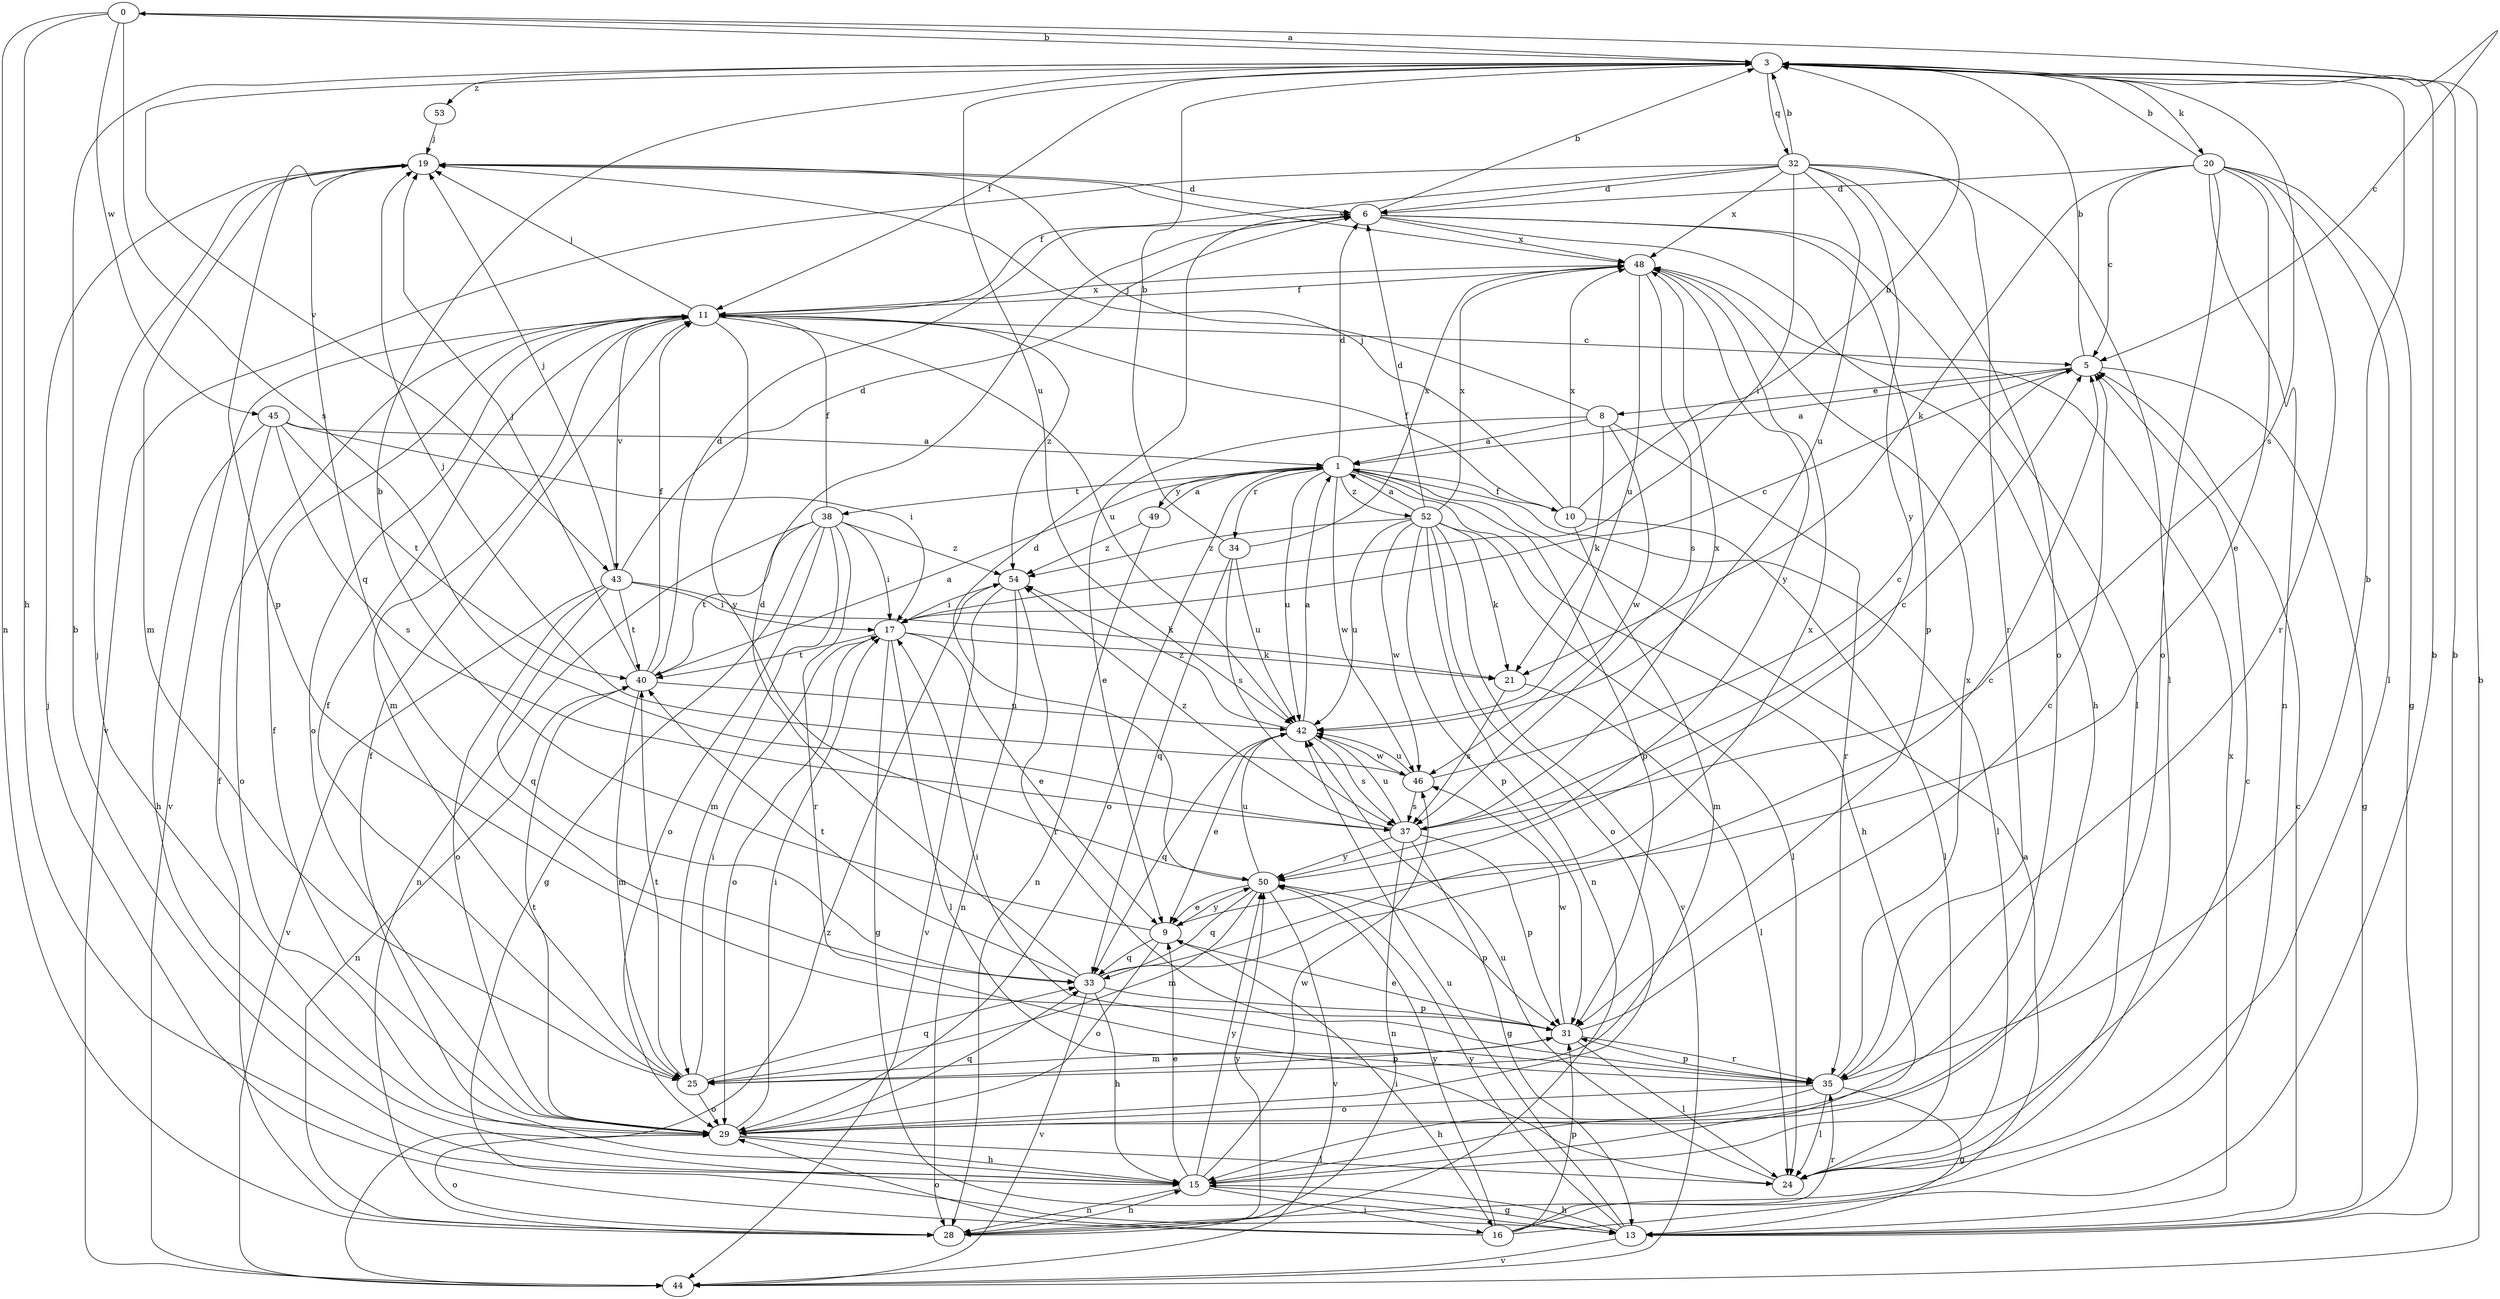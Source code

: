 strict digraph  {
0;
1;
3;
5;
6;
8;
9;
10;
11;
13;
15;
16;
17;
19;
20;
21;
24;
25;
28;
29;
31;
32;
33;
34;
35;
37;
38;
40;
42;
43;
44;
45;
46;
48;
49;
50;
52;
53;
54;
0 -> 3  [label=b];
0 -> 5  [label=c];
0 -> 15  [label=h];
0 -> 28  [label=n];
0 -> 37  [label=s];
0 -> 45  [label=w];
1 -> 6  [label=d];
1 -> 10  [label=f];
1 -> 15  [label=h];
1 -> 24  [label=l];
1 -> 29  [label=o];
1 -> 31  [label=p];
1 -> 34  [label=r];
1 -> 38  [label=t];
1 -> 42  [label=u];
1 -> 46  [label=w];
1 -> 49  [label=y];
1 -> 52  [label=z];
3 -> 0  [label=a];
3 -> 11  [label=f];
3 -> 20  [label=k];
3 -> 32  [label=q];
3 -> 37  [label=s];
3 -> 42  [label=u];
3 -> 43  [label=v];
3 -> 53  [label=z];
5 -> 1  [label=a];
5 -> 3  [label=b];
5 -> 8  [label=e];
5 -> 13  [label=g];
6 -> 3  [label=b];
6 -> 15  [label=h];
6 -> 24  [label=l];
6 -> 31  [label=p];
6 -> 48  [label=x];
8 -> 1  [label=a];
8 -> 9  [label=e];
8 -> 19  [label=j];
8 -> 21  [label=k];
8 -> 35  [label=r];
8 -> 46  [label=w];
9 -> 3  [label=b];
9 -> 16  [label=i];
9 -> 29  [label=o];
9 -> 33  [label=q];
9 -> 50  [label=y];
10 -> 3  [label=b];
10 -> 11  [label=f];
10 -> 19  [label=j];
10 -> 24  [label=l];
10 -> 25  [label=m];
10 -> 48  [label=x];
11 -> 5  [label=c];
11 -> 19  [label=j];
11 -> 25  [label=m];
11 -> 29  [label=o];
11 -> 42  [label=u];
11 -> 43  [label=v];
11 -> 44  [label=v];
11 -> 48  [label=x];
11 -> 50  [label=y];
11 -> 54  [label=z];
13 -> 3  [label=b];
13 -> 5  [label=c];
13 -> 15  [label=h];
13 -> 42  [label=u];
13 -> 44  [label=v];
13 -> 48  [label=x];
13 -> 50  [label=y];
15 -> 3  [label=b];
15 -> 5  [label=c];
15 -> 9  [label=e];
15 -> 11  [label=f];
15 -> 13  [label=g];
15 -> 16  [label=i];
15 -> 28  [label=n];
15 -> 46  [label=w];
15 -> 50  [label=y];
16 -> 1  [label=a];
16 -> 3  [label=b];
16 -> 19  [label=j];
16 -> 29  [label=o];
16 -> 31  [label=p];
16 -> 35  [label=r];
16 -> 50  [label=y];
17 -> 5  [label=c];
17 -> 9  [label=e];
17 -> 13  [label=g];
17 -> 21  [label=k];
17 -> 24  [label=l];
17 -> 29  [label=o];
17 -> 40  [label=t];
19 -> 6  [label=d];
19 -> 25  [label=m];
19 -> 31  [label=p];
19 -> 33  [label=q];
19 -> 48  [label=x];
20 -> 3  [label=b];
20 -> 5  [label=c];
20 -> 6  [label=d];
20 -> 9  [label=e];
20 -> 13  [label=g];
20 -> 21  [label=k];
20 -> 24  [label=l];
20 -> 28  [label=n];
20 -> 29  [label=o];
20 -> 35  [label=r];
21 -> 24  [label=l];
21 -> 37  [label=s];
24 -> 42  [label=u];
25 -> 11  [label=f];
25 -> 17  [label=i];
25 -> 29  [label=o];
25 -> 31  [label=p];
25 -> 33  [label=q];
25 -> 40  [label=t];
28 -> 11  [label=f];
28 -> 15  [label=h];
28 -> 29  [label=o];
28 -> 50  [label=y];
29 -> 11  [label=f];
29 -> 15  [label=h];
29 -> 17  [label=i];
29 -> 19  [label=j];
29 -> 24  [label=l];
29 -> 33  [label=q];
29 -> 40  [label=t];
31 -> 5  [label=c];
31 -> 9  [label=e];
31 -> 24  [label=l];
31 -> 25  [label=m];
31 -> 35  [label=r];
31 -> 46  [label=w];
32 -> 3  [label=b];
32 -> 6  [label=d];
32 -> 11  [label=f];
32 -> 17  [label=i];
32 -> 24  [label=l];
32 -> 29  [label=o];
32 -> 35  [label=r];
32 -> 42  [label=u];
32 -> 44  [label=v];
32 -> 48  [label=x];
32 -> 50  [label=y];
33 -> 5  [label=c];
33 -> 6  [label=d];
33 -> 15  [label=h];
33 -> 31  [label=p];
33 -> 40  [label=t];
33 -> 44  [label=v];
33 -> 48  [label=x];
34 -> 3  [label=b];
34 -> 33  [label=q];
34 -> 37  [label=s];
34 -> 42  [label=u];
34 -> 48  [label=x];
35 -> 3  [label=b];
35 -> 13  [label=g];
35 -> 15  [label=h];
35 -> 17  [label=i];
35 -> 24  [label=l];
35 -> 29  [label=o];
35 -> 31  [label=p];
35 -> 48  [label=x];
37 -> 5  [label=c];
37 -> 13  [label=g];
37 -> 28  [label=n];
37 -> 31  [label=p];
37 -> 42  [label=u];
37 -> 48  [label=x];
37 -> 50  [label=y];
37 -> 54  [label=z];
38 -> 11  [label=f];
38 -> 13  [label=g];
38 -> 17  [label=i];
38 -> 25  [label=m];
38 -> 28  [label=n];
38 -> 29  [label=o];
38 -> 35  [label=r];
38 -> 40  [label=t];
38 -> 54  [label=z];
40 -> 1  [label=a];
40 -> 6  [label=d];
40 -> 11  [label=f];
40 -> 19  [label=j];
40 -> 25  [label=m];
40 -> 28  [label=n];
40 -> 42  [label=u];
42 -> 1  [label=a];
42 -> 9  [label=e];
42 -> 33  [label=q];
42 -> 37  [label=s];
42 -> 46  [label=w];
42 -> 54  [label=z];
43 -> 6  [label=d];
43 -> 17  [label=i];
43 -> 19  [label=j];
43 -> 21  [label=k];
43 -> 29  [label=o];
43 -> 33  [label=q];
43 -> 40  [label=t];
43 -> 44  [label=v];
44 -> 3  [label=b];
44 -> 54  [label=z];
45 -> 1  [label=a];
45 -> 15  [label=h];
45 -> 17  [label=i];
45 -> 29  [label=o];
45 -> 37  [label=s];
45 -> 40  [label=t];
46 -> 5  [label=c];
46 -> 19  [label=j];
46 -> 37  [label=s];
46 -> 42  [label=u];
48 -> 11  [label=f];
48 -> 37  [label=s];
48 -> 42  [label=u];
48 -> 50  [label=y];
49 -> 1  [label=a];
49 -> 28  [label=n];
49 -> 54  [label=z];
50 -> 6  [label=d];
50 -> 9  [label=e];
50 -> 25  [label=m];
50 -> 31  [label=p];
50 -> 33  [label=q];
50 -> 42  [label=u];
50 -> 44  [label=v];
52 -> 1  [label=a];
52 -> 6  [label=d];
52 -> 21  [label=k];
52 -> 24  [label=l];
52 -> 28  [label=n];
52 -> 29  [label=o];
52 -> 31  [label=p];
52 -> 42  [label=u];
52 -> 44  [label=v];
52 -> 46  [label=w];
52 -> 48  [label=x];
52 -> 54  [label=z];
53 -> 19  [label=j];
54 -> 17  [label=i];
54 -> 28  [label=n];
54 -> 35  [label=r];
54 -> 44  [label=v];
}
